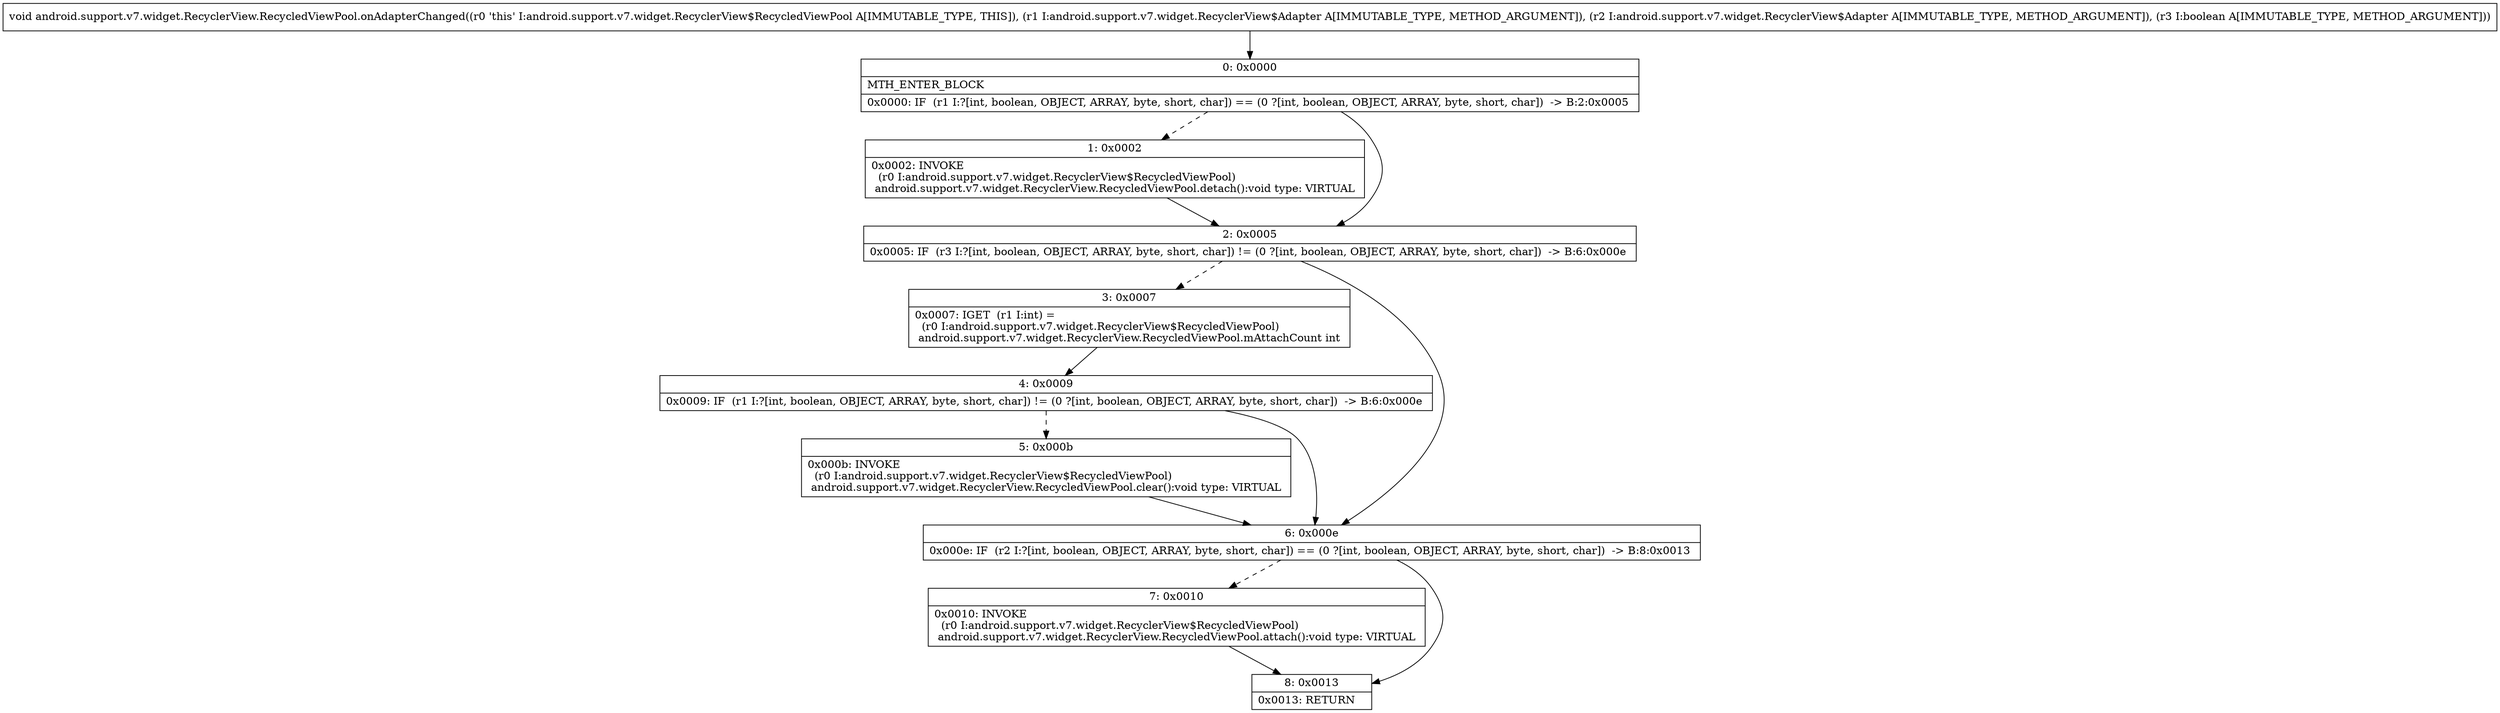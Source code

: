 digraph "CFG forandroid.support.v7.widget.RecyclerView.RecycledViewPool.onAdapterChanged(Landroid\/support\/v7\/widget\/RecyclerView$Adapter;Landroid\/support\/v7\/widget\/RecyclerView$Adapter;Z)V" {
Node_0 [shape=record,label="{0\:\ 0x0000|MTH_ENTER_BLOCK\l|0x0000: IF  (r1 I:?[int, boolean, OBJECT, ARRAY, byte, short, char]) == (0 ?[int, boolean, OBJECT, ARRAY, byte, short, char])  \-\> B:2:0x0005 \l}"];
Node_1 [shape=record,label="{1\:\ 0x0002|0x0002: INVOKE  \l  (r0 I:android.support.v7.widget.RecyclerView$RecycledViewPool)\l android.support.v7.widget.RecyclerView.RecycledViewPool.detach():void type: VIRTUAL \l}"];
Node_2 [shape=record,label="{2\:\ 0x0005|0x0005: IF  (r3 I:?[int, boolean, OBJECT, ARRAY, byte, short, char]) != (0 ?[int, boolean, OBJECT, ARRAY, byte, short, char])  \-\> B:6:0x000e \l}"];
Node_3 [shape=record,label="{3\:\ 0x0007|0x0007: IGET  (r1 I:int) = \l  (r0 I:android.support.v7.widget.RecyclerView$RecycledViewPool)\l android.support.v7.widget.RecyclerView.RecycledViewPool.mAttachCount int \l}"];
Node_4 [shape=record,label="{4\:\ 0x0009|0x0009: IF  (r1 I:?[int, boolean, OBJECT, ARRAY, byte, short, char]) != (0 ?[int, boolean, OBJECT, ARRAY, byte, short, char])  \-\> B:6:0x000e \l}"];
Node_5 [shape=record,label="{5\:\ 0x000b|0x000b: INVOKE  \l  (r0 I:android.support.v7.widget.RecyclerView$RecycledViewPool)\l android.support.v7.widget.RecyclerView.RecycledViewPool.clear():void type: VIRTUAL \l}"];
Node_6 [shape=record,label="{6\:\ 0x000e|0x000e: IF  (r2 I:?[int, boolean, OBJECT, ARRAY, byte, short, char]) == (0 ?[int, boolean, OBJECT, ARRAY, byte, short, char])  \-\> B:8:0x0013 \l}"];
Node_7 [shape=record,label="{7\:\ 0x0010|0x0010: INVOKE  \l  (r0 I:android.support.v7.widget.RecyclerView$RecycledViewPool)\l android.support.v7.widget.RecyclerView.RecycledViewPool.attach():void type: VIRTUAL \l}"];
Node_8 [shape=record,label="{8\:\ 0x0013|0x0013: RETURN   \l}"];
MethodNode[shape=record,label="{void android.support.v7.widget.RecyclerView.RecycledViewPool.onAdapterChanged((r0 'this' I:android.support.v7.widget.RecyclerView$RecycledViewPool A[IMMUTABLE_TYPE, THIS]), (r1 I:android.support.v7.widget.RecyclerView$Adapter A[IMMUTABLE_TYPE, METHOD_ARGUMENT]), (r2 I:android.support.v7.widget.RecyclerView$Adapter A[IMMUTABLE_TYPE, METHOD_ARGUMENT]), (r3 I:boolean A[IMMUTABLE_TYPE, METHOD_ARGUMENT])) }"];
MethodNode -> Node_0;
Node_0 -> Node_1[style=dashed];
Node_0 -> Node_2;
Node_1 -> Node_2;
Node_2 -> Node_3[style=dashed];
Node_2 -> Node_6;
Node_3 -> Node_4;
Node_4 -> Node_5[style=dashed];
Node_4 -> Node_6;
Node_5 -> Node_6;
Node_6 -> Node_7[style=dashed];
Node_6 -> Node_8;
Node_7 -> Node_8;
}

